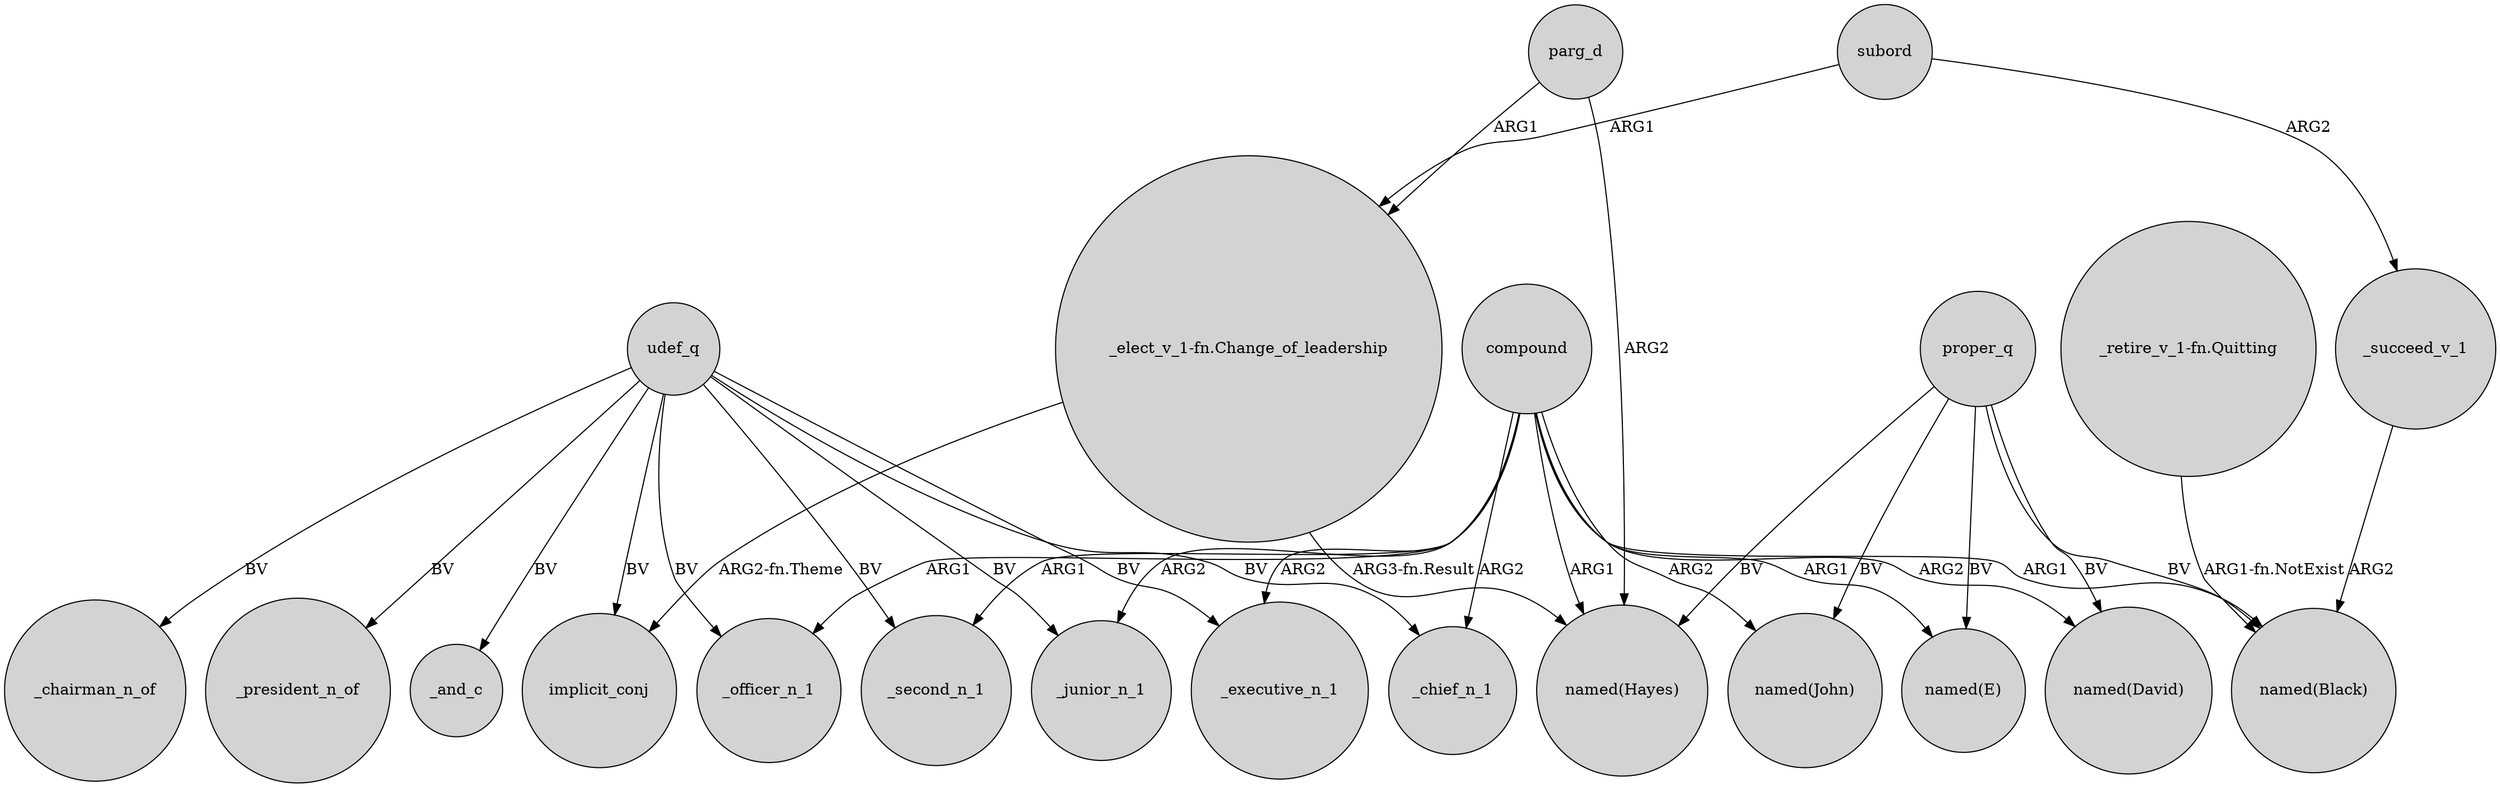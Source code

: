 digraph {
	node [shape=circle style=filled]
	compound -> "named(John)" [label=ARG2]
	udef_q -> _executive_n_1 [label=BV]
	"_elect_v_1-fn.Change_of_leadership" -> "named(Hayes)" [label="ARG3-fn.Result"]
	subord -> _succeed_v_1 [label=ARG2]
	parg_d -> "named(Hayes)" [label=ARG2]
	proper_q -> "named(E)" [label=BV]
	parg_d -> "_elect_v_1-fn.Change_of_leadership" [label=ARG1]
	proper_q -> "named(Black)" [label=BV]
	udef_q -> implicit_conj [label=BV]
	udef_q -> _chairman_n_of [label=BV]
	compound -> _chief_n_1 [label=ARG2]
	udef_q -> _junior_n_1 [label=BV]
	compound -> _officer_n_1 [label=ARG1]
	compound -> _junior_n_1 [label=ARG2]
	"_elect_v_1-fn.Change_of_leadership" -> implicit_conj [label="ARG2-fn.Theme"]
	udef_q -> _chief_n_1 [label=BV]
	udef_q -> _president_n_of [label=BV]
	_succeed_v_1 -> "named(Black)" [label=ARG2]
	compound -> "named(Black)" [label=ARG1]
	udef_q -> _second_n_1 [label=BV]
	compound -> "named(David)" [label=ARG2]
	udef_q -> _officer_n_1 [label=BV]
	compound -> "named(Hayes)" [label=ARG1]
	subord -> "_elect_v_1-fn.Change_of_leadership" [label=ARG1]
	compound -> _second_n_1 [label=ARG1]
	compound -> "named(E)" [label=ARG1]
	proper_q -> "named(John)" [label=BV]
	udef_q -> _and_c [label=BV]
	compound -> _executive_n_1 [label=ARG2]
	proper_q -> "named(David)" [label=BV]
	proper_q -> "named(Hayes)" [label=BV]
	"_retire_v_1-fn.Quitting" -> "named(Black)" [label="ARG1-fn.NotExist"]
}
